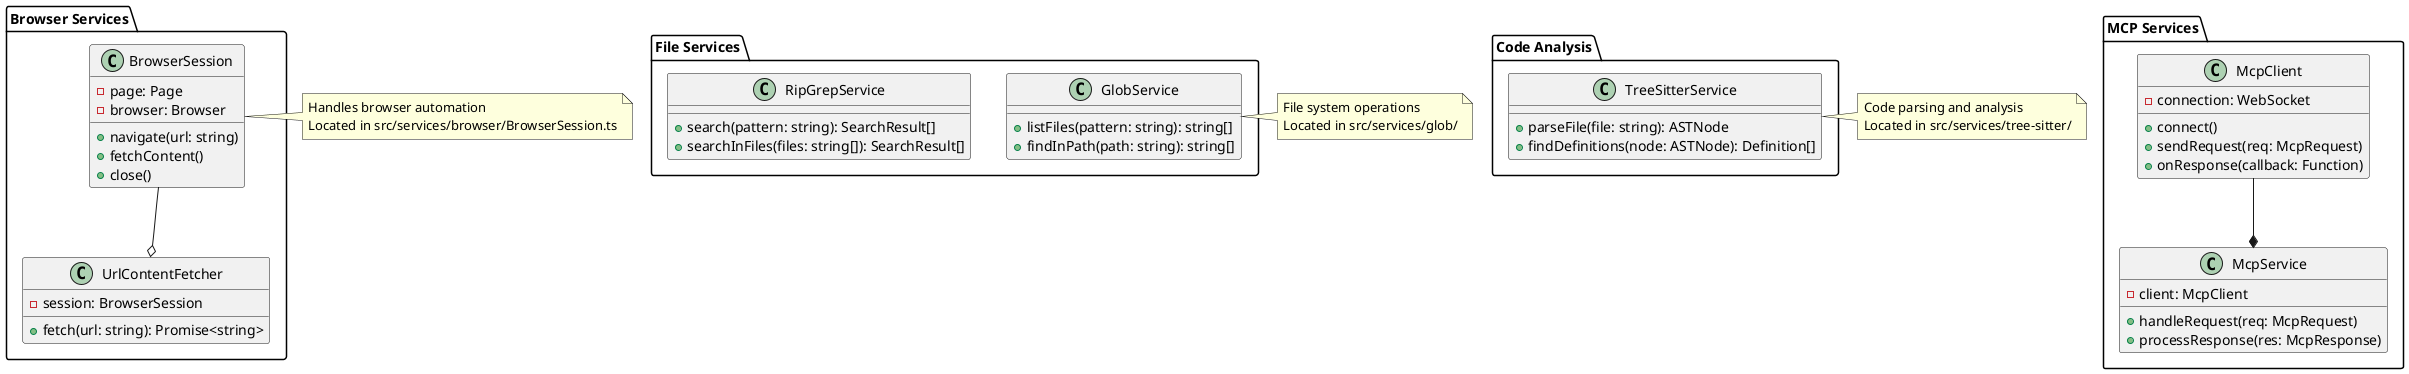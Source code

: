 @startuml

' Services Module Class Diagram
' Source files mapping:
' - src/services/**/*.ts

package "Browser Services" {
    ' src/services/browser/
    class BrowserSession {
        - page: Page
        - browser: Browser
        + navigate(url: string)
        + fetchContent()
        + close()
    }

    class UrlContentFetcher {
        - session: BrowserSession
        + fetch(url: string): Promise<string>
    }
}

package "File Services" {
    ' src/services/glob/
    class GlobService {
        + listFiles(pattern: string): string[]
        + findInPath(path: string): string[]
    }

    ' src/services/ripgrep/
    class RipGrepService {
        + search(pattern: string): SearchResult[]
        + searchInFiles(files: string[]): SearchResult[]
    }
}

package "Code Analysis" {
    ' src/services/tree-sitter/
    class TreeSitterService {
        + parseFile(file: string): ASTNode
        + findDefinitions(node: ASTNode): Definition[]
    }
}

package "MCP Services" {
    ' src/services/mcp/
    class McpClient {
        - connection: WebSocket
        + connect()
        + sendRequest(req: McpRequest)
        + onResponse(callback: Function)
    }

    class McpService {
        - client: McpClient
        + handleRequest(req: McpRequest)
        + processResponse(res: McpResponse)
    }
}

' Relationships
BrowserSession --o UrlContentFetcher
McpClient --* McpService

note right of BrowserSession
  Handles browser automation
  Located in src/services/browser/BrowserSession.ts
end note

note right of GlobService
  File system operations
  Located in src/services/glob/
end note

note right of TreeSitterService
  Code parsing and analysis
  Located in src/services/tree-sitter/
end note

@enduml 